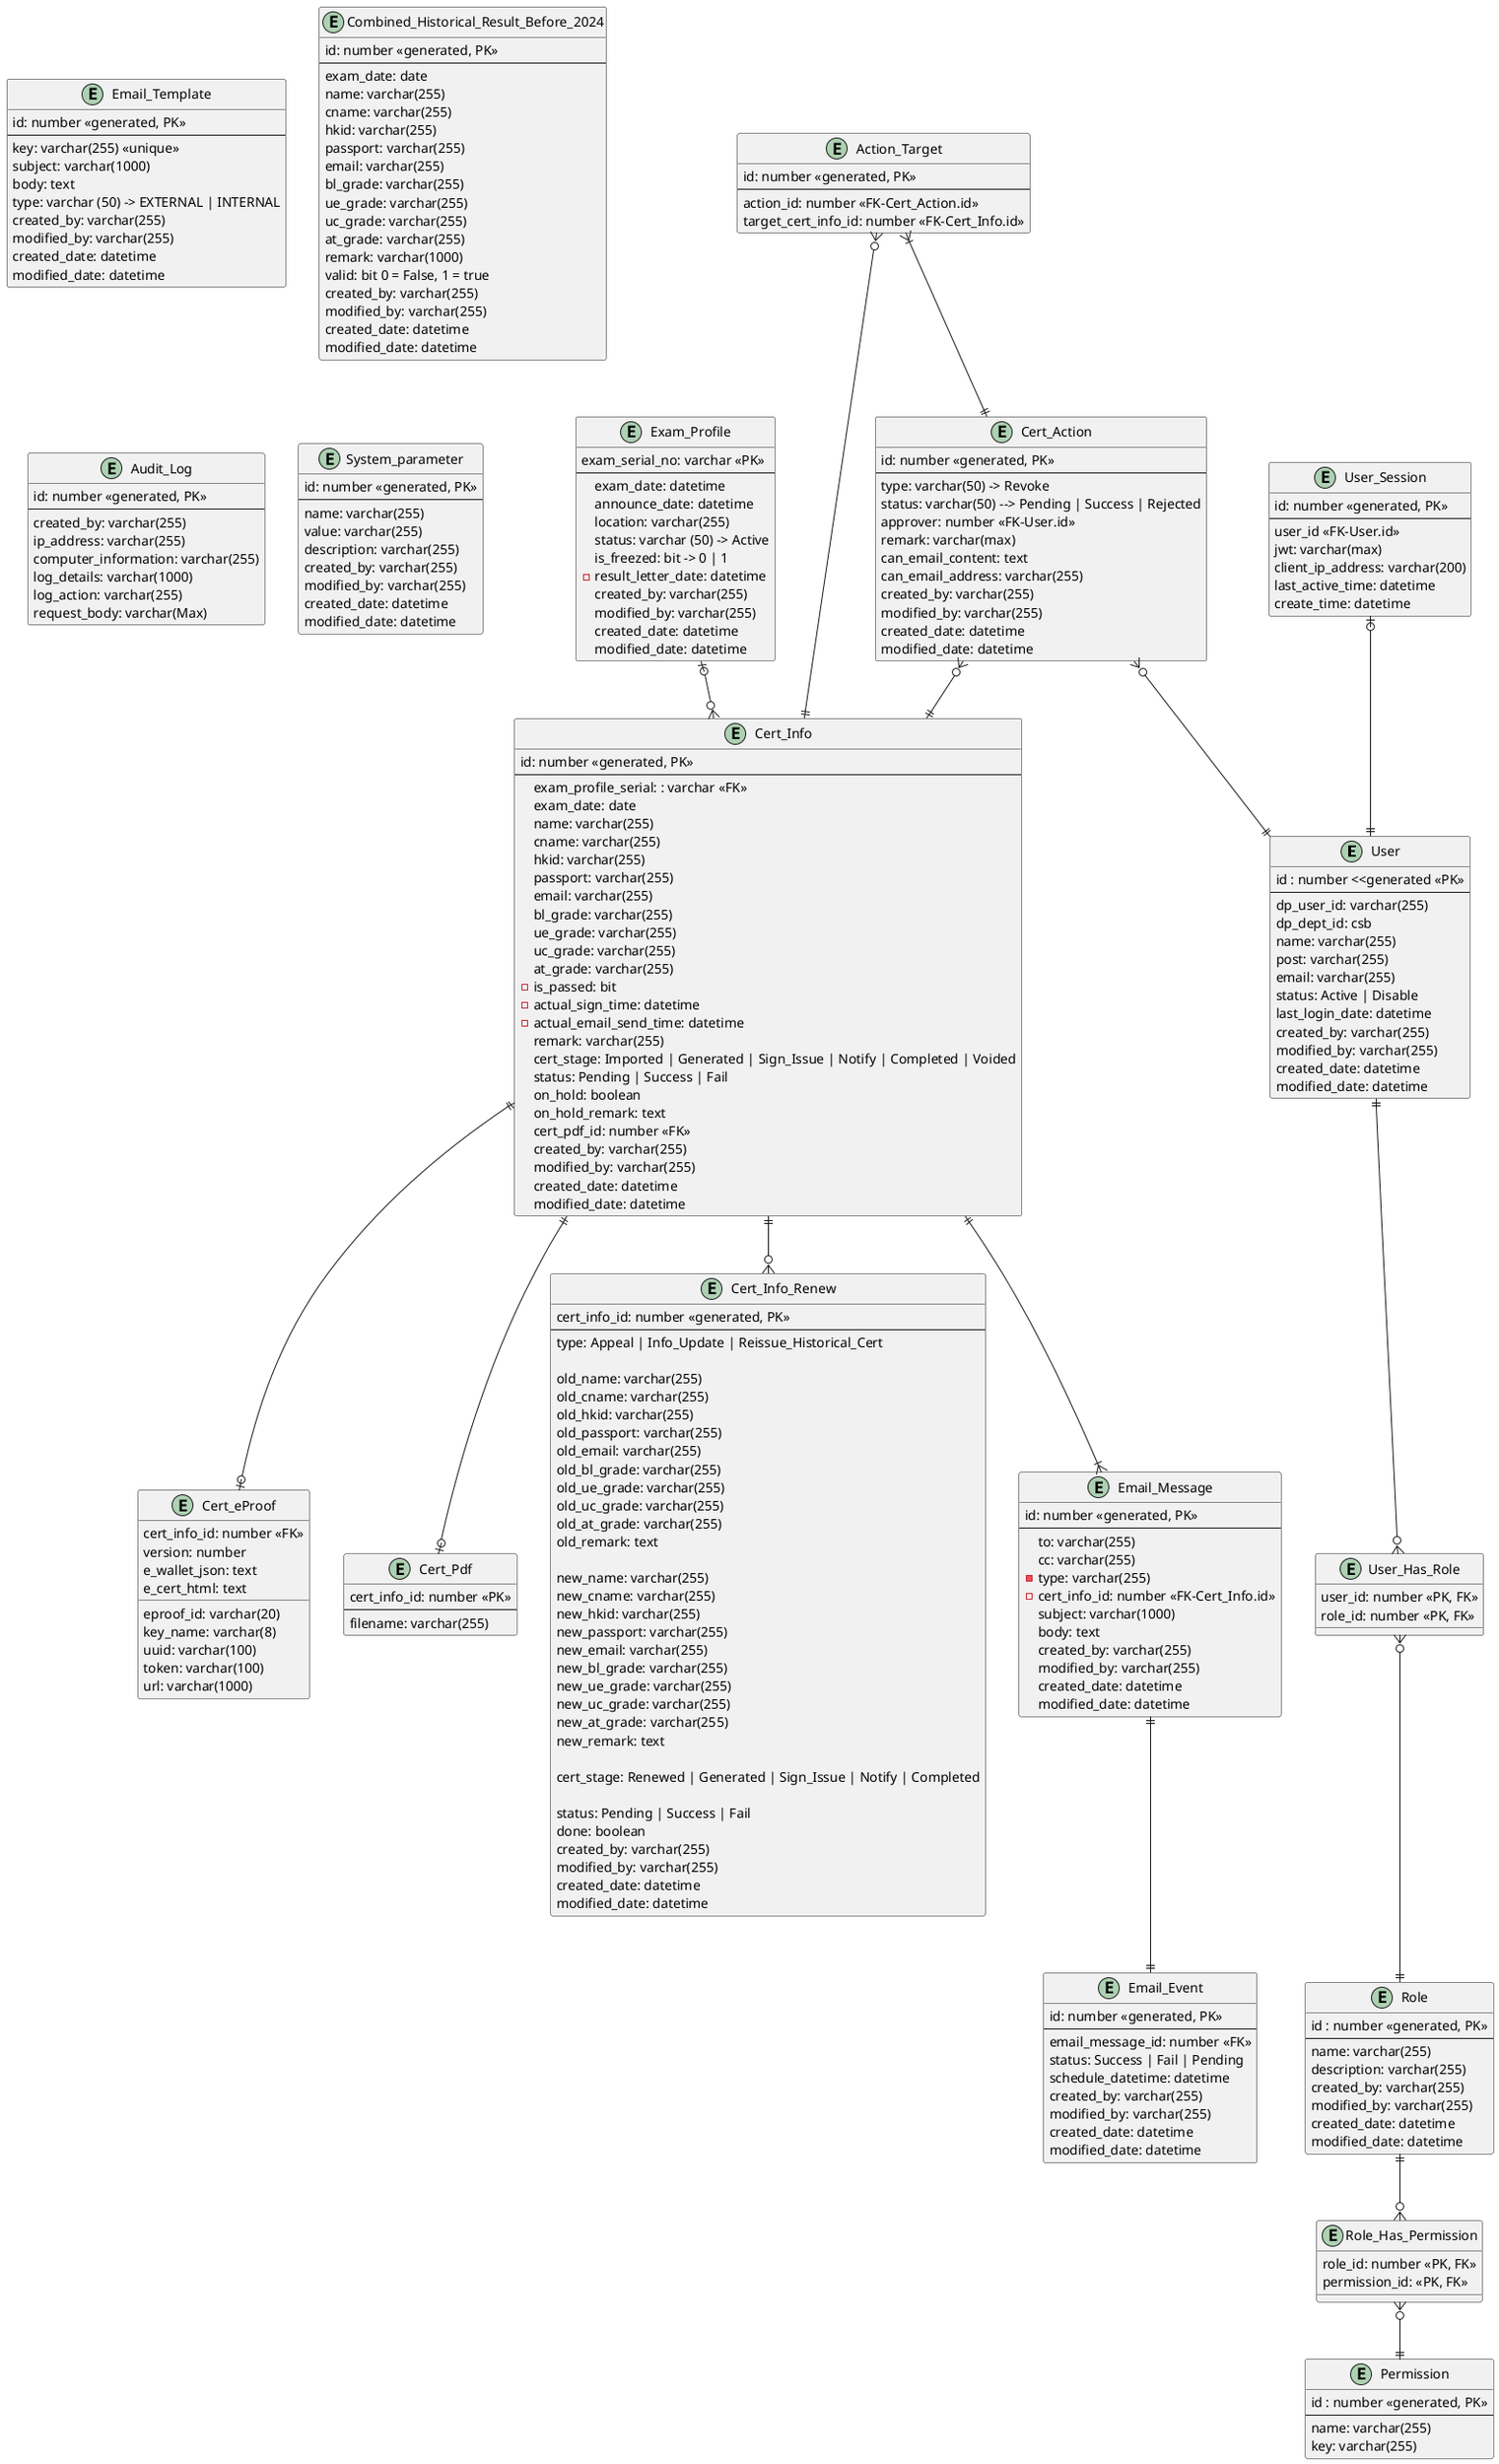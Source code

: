 @startuml

entity "User" as user {
  id : number <<generated <<PK>>
  --
  dp_user_id: varchar(255)
  dp_dept_id: csb
  name: varchar(255)
  post: varchar(255)
  email: varchar(255)
  status: Active | Disable
  last_login_date: datetime
  created_by: varchar(255)
  modified_by: varchar(255)
  created_date: datetime
  modified_date: datetime
}

entity "Role" as role {
  id : number <<generated, PK>>
  --
  name: varchar(255)
  description: varchar(255)
  created_by: varchar(255)
  modified_by: varchar(255)
  created_date: datetime
  modified_date: datetime
}

entity "Permission" as permission {
  id : number <<generated, PK>>
  --
  name: varchar(255)
  key: varchar(255)
}

entity "User_Has_Role" as user_has_role {
  user_id: number <<PK, FK>>
  role_id: number <<PK, FK>>
}

entity "Role_Has_Permission" as role_has_permission {
  role_id: number <<PK, FK>>
  permission_id: <<PK, FK>>
}

entity "Exam_Profile" as exam_profile {
  exam_serial_no: varchar <<PK>>
  --
  exam_date: datetime
  announce_date: datetime
  location: varchar(255)
  status: varchar (50) -> Active
  is_freezed: bit -> 0 | 1
 - result_letter_date: datetime
  created_by: varchar(255)
  modified_by: varchar(255)
  created_date: datetime
  modified_date: datetime
}

entity "Email_Template" as email_template {
  id: number <<generated, PK>>
  --
  key: varchar(255) <<unique>>
  subject: varchar(1000)
  body: text
  type: varchar (50) -> EXTERNAL | INTERNAL
  created_by: varchar(255)
  modified_by: varchar(255)
  created_date: datetime
  modified_date: datetime
}

entity "Cert_eProof" as cert_eproof {
  cert_info_id: number <<FK>>
  eproof_id: varchar(20)
  key_name: varchar(8)
  uuid: varchar(100)
  version: number
  token: varchar(100)
  e_wallet_json: text
  e_cert_html: text
  url: varchar(1000)
}

entity "Cert_Pdf" as cert_pdf {
  cert_info_id: number <<PK>>
  --
  filename: varchar(255)
}

entity "Cert_Info" as cert_info {
    id: number <<generated, PK>>
    --
    exam_profile_serial: : varchar <<FK>>
    exam_date: date
    name: varchar(255)
    cname: varchar(255)
    hkid: varchar(255)
    passport: varchar(255)
    email: varchar(255)
    bl_grade: varchar(255)
    ue_grade: varchar(255)
    uc_grade: varchar(255)
    at_grade: varchar(255)
    - is_passed: bit
    - actual_sign_time: datetime
    - actual_email_send_time: datetime
    remark: varchar(255)
    cert_stage: Imported | Generated | Sign_Issue | Notify | Completed | Voided
    status: Pending | Success | Fail
    on_hold: boolean
    on_hold_remark: text
    cert_pdf_id: number <<FK>>
    created_by: varchar(255)
    modified_by: varchar(255)
    created_date: datetime
    modified_date: datetime
}

entity "Cert_Info_Renew" as cert_info_approve {
    cert_info_id: number <<generated, PK>>
    --
    type: Appeal | Info_Update | Reissue_Historical_Cert

    old_name: varchar(255)
    old_cname: varchar(255)
    old_hkid: varchar(255)
    old_passport: varchar(255)
    old_email: varchar(255)
    old_bl_grade: varchar(255)
    old_ue_grade: varchar(255)
    old_uc_grade: varchar(255)
    old_at_grade: varchar(255)
    old_remark: text

    new_name: varchar(255)
    new_cname: varchar(255)
    new_hkid: varchar(255)
    new_passport: varchar(255)
    new_email: varchar(255)
    new_bl_grade: varchar(255)
    new_ue_grade: varchar(255)
    new_uc_grade: varchar(255)
    new_at_grade: varchar(255)
    new_remark: text

    cert_stage: Renewed | Generated | Sign_Issue | Notify | Completed

    status: Pending | Success | Fail
    done: boolean
    created_by: varchar(255)
    modified_by: varchar(255)
    created_date: datetime
    modified_date: datetime
}

entity "Cert_Action" as cert_action{
    id: number <<generated, PK>>
    --
    type: varchar(50) -> Revoke
    status: varchar(50) --> Pending | Success | Rejected
    approver: number <<FK-User.id>>
    remark: varchar(max)
    can_email_content: text
    can_email_address: varchar(255)
    created_by: varchar(255)
    modified_by: varchar(255)
    created_date: datetime
    modified_date: datetime
}

entity "Action_Target" as action_target{
    id: number <<generated, PK>>
    --
    action_id: number <<FK-Cert_Action.id>>
    target_cert_info_id: number <<FK-Cert_Info.id>>
}

entity "Combined_Historical_Result_Before_2024" as combined_historical_result_before_2024 {
    id: number <<generated, PK>>
    --
    exam_date: date
    name: varchar(255)
    cname: varchar(255)
    hkid: varchar(255)
    passport: varchar(255)
    email: varchar(255)
    bl_grade: varchar(255)
    ue_grade: varchar(255)
    uc_grade: varchar(255)
    at_grade: varchar(255)
    remark: varchar(1000)
    valid: bit 0 = False, 1 = true
    created_by: varchar(255)
    modified_by: varchar(255)
    created_date: datetime
    modified_date: datetime
}

entity "Email_Message" as email_message {
  id: number <<generated, PK>>
  --
  to: varchar(255)
  cc: varchar(255)
  - type: varchar(255)
  - cert_info_id: number <<FK-Cert_Info.id>>
  subject: varchar(1000)
  body: text
  created_by: varchar(255)
  modified_by: varchar(255)
  created_date: datetime
  modified_date: datetime
}
entity "Email_Event" as email_event {
  id: number <<generated, PK>>
  --
  email_message_id: number <<FK>>
  status: Success | Fail | Pending
  schedule_datetime: datetime
  created_by: varchar(255)
  modified_by: varchar(255)
  created_date: datetime
  modified_date: datetime
}

entity "Audit_Log" as audit_log {
  id: number <<generated, PK>>
  --
  created_by: varchar(255)
  ip_address: varchar(255)
  computer_information: varchar(255)
  log_details: varchar(1000)
  log_action: varchar(255)
  request_body: varchar(Max)
}

entity "System_parameter" as system_parameter {
  id: number <<generated, PK>>
  --
  name: varchar(255)
  value: varchar(255)
  description: varchar(255)
  created_by: varchar(255)
  modified_by: varchar(255)
  created_date: datetime
  modified_date: datetime
}

entity "User_Session" as user_session {
    id: number <<generated, PK>>
    --
    user_id <<FK-User.id>>
    jwt: varchar(max)
    client_ip_address: varchar(200)
    last_active_time: datetime
    create_time: datetime
}


user ||--o{ user_has_role
exam_profile |o--o{ cert_info

user_has_role }o--|| role
role ||--o{ role_has_permission
role_has_permission }o--|| permission
cert_info ||--o{ cert_info_approve
cert_info ||--o| cert_pdf
cert_info ||--o| cert_eproof
email_message ||--|| email_event

cert_action }o--|| cert_info
cert_action }o--|| user

action_target }o--|| cert_info
action_target }|--|| cert_action

user_session |o--|| user

cert_info ||--|{ email_message
@enduml